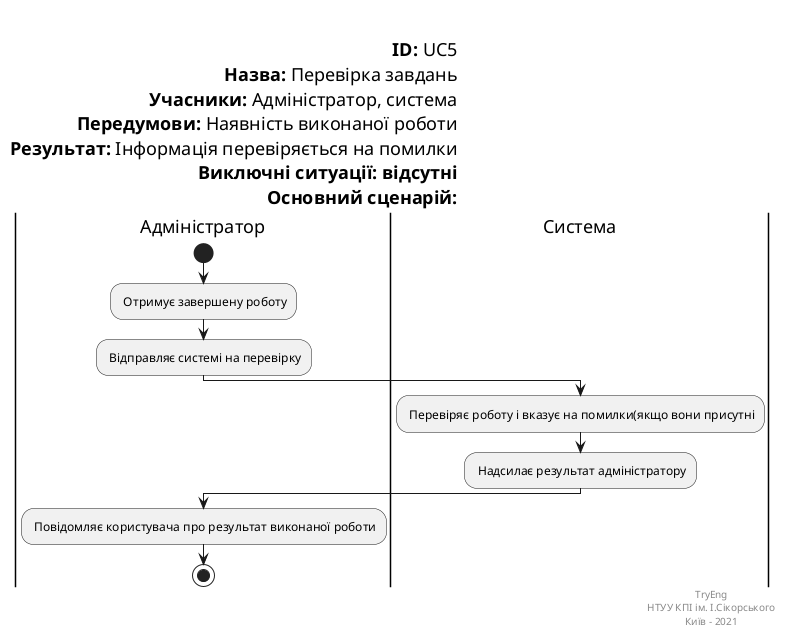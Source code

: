 @startuml
left header


        <font color=000 size=18><b>ID:</b> UC5
        <font color=000 size=18><b>Назва:</b> Перевірка завдань
        <font color=000 size=18><b>Учасники:</b> Адміністратор, система
        <font color=000 size=18><b>Передумови:</b> Наявність виконаної роботи
        <font color=000 size=18><b>Результат:</b> Інформація перевіряється на помилки
        <font color=000 size=18><b>Виключні ситуації: відсутні</b>
        <font color=000 size=18><b>Основний сценарій:</b>
    end header

    |Адміністратор|
        start
        
        : Отримує завершену роботу;
        : Відправляє системі на перевірку;
        
    |Система|
        
        : Перевіряє роботу і вказує на помилки(якщо вони присутні;
        : Надсилає результат адміністратору;

    |Адміністратор|
    
        : Повідомляє користувача про результат виконаної роботи;
        
 
  
        stop;
    
right footer
TryEng
НТУУ КПІ ім. І.Сікорського
Київ - 2021
end footer
@enduml
